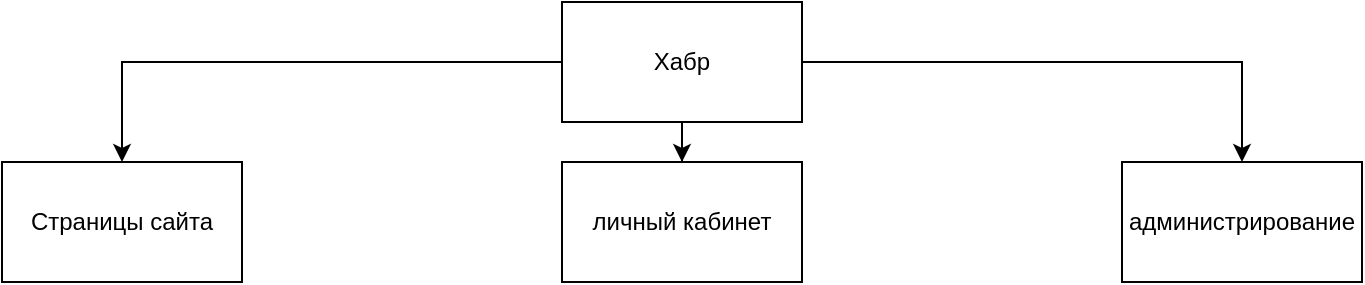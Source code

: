 <mxfile version="14.8.0" type="github"><diagram id="JMZKOzMFYaSv1LzC-iQ0" name="Page-1"><mxGraphModel dx="1483" dy="766" grid="1" gridSize="10" guides="1" tooltips="1" connect="1" arrows="1" fold="1" page="1" pageScale="1" pageWidth="1169" pageHeight="827" math="0" shadow="0"><root><mxCell id="0"/><mxCell id="1" parent="0"/><mxCell id="7_BNMFUcq2cT86pOqFMh-7" value="" style="edgeStyle=orthogonalEdgeStyle;rounded=0;orthogonalLoop=1;jettySize=auto;html=1;" edge="1" parent="1" source="7_BNMFUcq2cT86pOqFMh-1" target="7_BNMFUcq2cT86pOqFMh-3"><mxGeometry relative="1" as="geometry"/></mxCell><mxCell id="7_BNMFUcq2cT86pOqFMh-11" style="edgeStyle=orthogonalEdgeStyle;rounded=0;orthogonalLoop=1;jettySize=auto;html=1;" edge="1" parent="1" source="7_BNMFUcq2cT86pOqFMh-1" target="7_BNMFUcq2cT86pOqFMh-2"><mxGeometry relative="1" as="geometry"/></mxCell><mxCell id="7_BNMFUcq2cT86pOqFMh-12" style="edgeStyle=orthogonalEdgeStyle;rounded=0;orthogonalLoop=1;jettySize=auto;html=1;entryX=0.5;entryY=0;entryDx=0;entryDy=0;" edge="1" parent="1" source="7_BNMFUcq2cT86pOqFMh-1" target="7_BNMFUcq2cT86pOqFMh-4"><mxGeometry relative="1" as="geometry"/></mxCell><mxCell id="7_BNMFUcq2cT86pOqFMh-1" value="Хабр" style="rounded=0;whiteSpace=wrap;html=1;" vertex="1" parent="1"><mxGeometry x="525" y="10" width="120" height="60" as="geometry"/></mxCell><mxCell id="7_BNMFUcq2cT86pOqFMh-2" value="Страницы сайта" style="rounded=0;whiteSpace=wrap;html=1;" vertex="1" parent="1"><mxGeometry x="245" y="90" width="120" height="60" as="geometry"/></mxCell><mxCell id="7_BNMFUcq2cT86pOqFMh-3" value="личный кабинет" style="rounded=0;whiteSpace=wrap;html=1;" vertex="1" parent="1"><mxGeometry x="525" y="90" width="120" height="60" as="geometry"/></mxCell><mxCell id="7_BNMFUcq2cT86pOqFMh-4" value="администрирование" style="rounded=0;whiteSpace=wrap;html=1;" vertex="1" parent="1"><mxGeometry x="805" y="90" width="120" height="60" as="geometry"/></mxCell></root></mxGraphModel></diagram></mxfile>